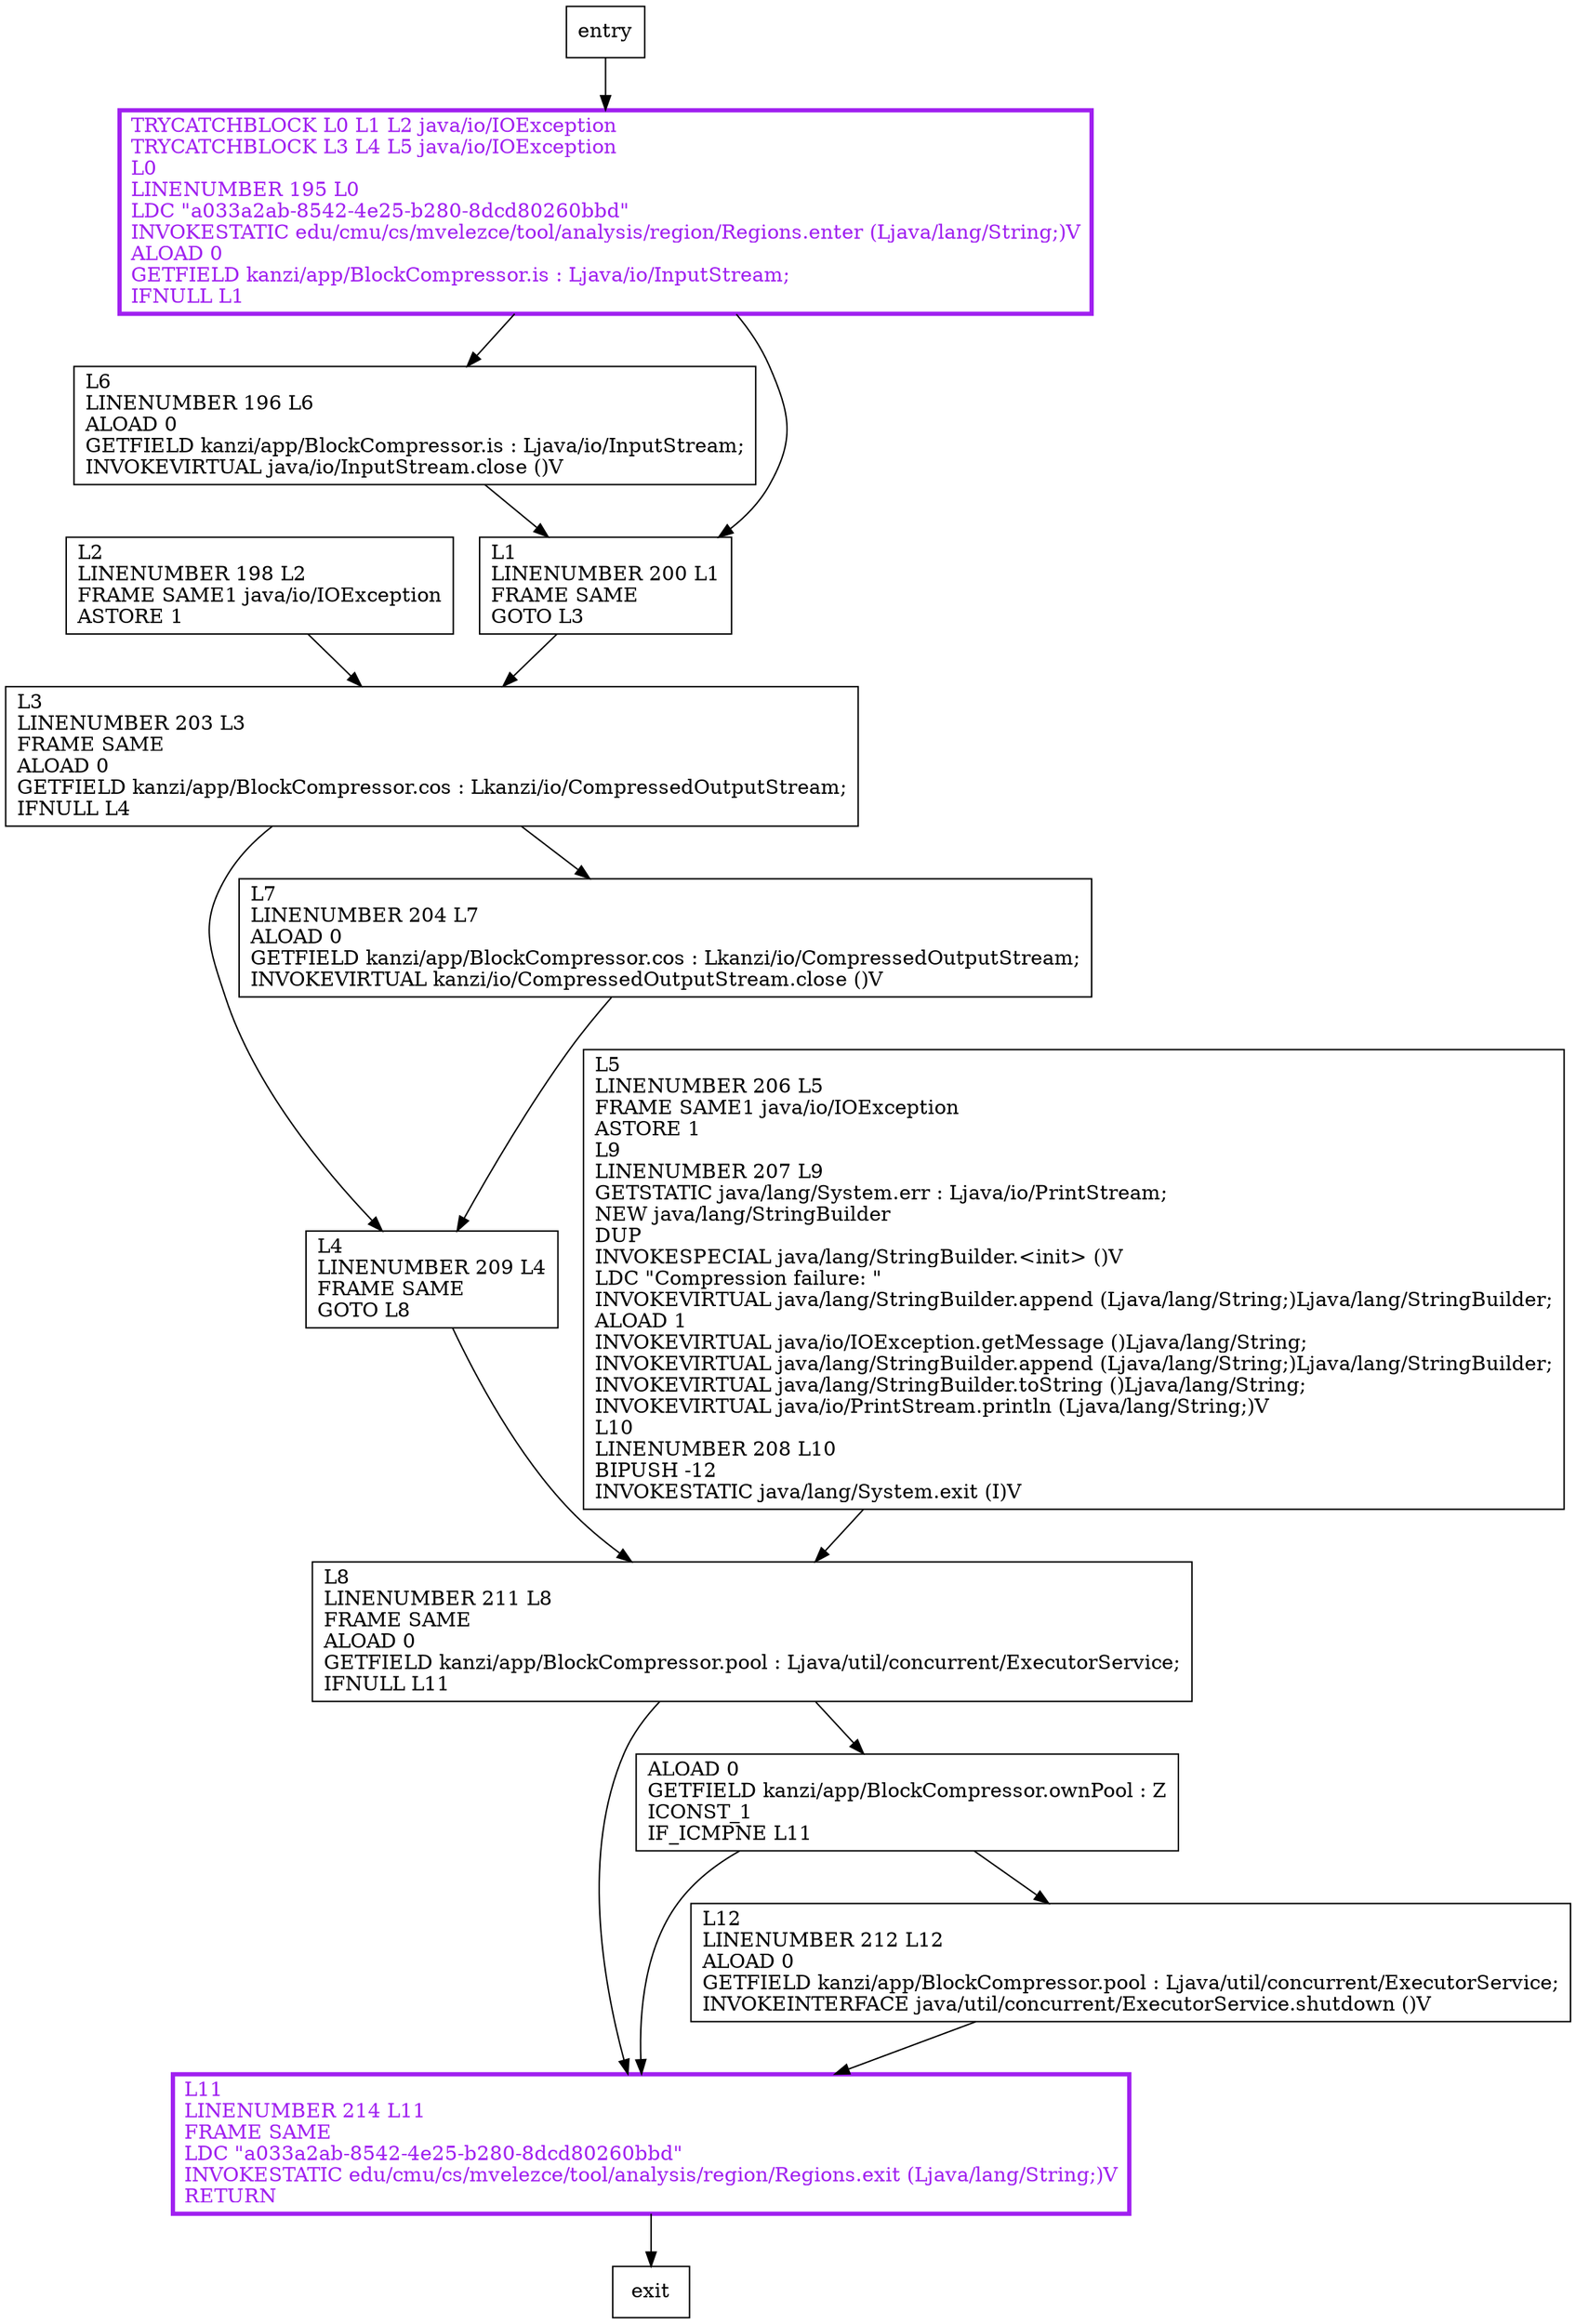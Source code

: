 digraph dispose {
node [shape=record];
895852789 [label="L2\lLINENUMBER 198 L2\lFRAME SAME1 java/io/IOException\lASTORE 1\l"];
1480580265 [label="L11\lLINENUMBER 214 L11\lFRAME SAME\lLDC \"a033a2ab-8542-4e25-b280-8dcd80260bbd\"\lINVOKESTATIC edu/cmu/cs/mvelezce/tool/analysis/region/Regions.exit (Ljava/lang/String;)V\lRETURN\l"];
810793165 [label="L6\lLINENUMBER 196 L6\lALOAD 0\lGETFIELD kanzi/app/BlockCompressor.is : Ljava/io/InputStream;\lINVOKEVIRTUAL java/io/InputStream.close ()V\l"];
735067646 [label="L8\lLINENUMBER 211 L8\lFRAME SAME\lALOAD 0\lGETFIELD kanzi/app/BlockCompressor.pool : Ljava/util/concurrent/ExecutorService;\lIFNULL L11\l"];
1984436875 [label="L12\lLINENUMBER 212 L12\lALOAD 0\lGETFIELD kanzi/app/BlockCompressor.pool : Ljava/util/concurrent/ExecutorService;\lINVOKEINTERFACE java/util/concurrent/ExecutorService.shutdown ()V\l"];
222811665 [label="TRYCATCHBLOCK L0 L1 L2 java/io/IOException\lTRYCATCHBLOCK L3 L4 L5 java/io/IOException\lL0\lLINENUMBER 195 L0\lLDC \"a033a2ab-8542-4e25-b280-8dcd80260bbd\"\lINVOKESTATIC edu/cmu/cs/mvelezce/tool/analysis/region/Regions.enter (Ljava/lang/String;)V\lALOAD 0\lGETFIELD kanzi/app/BlockCompressor.is : Ljava/io/InputStream;\lIFNULL L1\l"];
143425107 [label="L4\lLINENUMBER 209 L4\lFRAME SAME\lGOTO L8\l"];
624179807 [label="L7\lLINENUMBER 204 L7\lALOAD 0\lGETFIELD kanzi/app/BlockCompressor.cos : Lkanzi/io/CompressedOutputStream;\lINVOKEVIRTUAL kanzi/io/CompressedOutputStream.close ()V\l"];
858407545 [label="L5\lLINENUMBER 206 L5\lFRAME SAME1 java/io/IOException\lASTORE 1\lL9\lLINENUMBER 207 L9\lGETSTATIC java/lang/System.err : Ljava/io/PrintStream;\lNEW java/lang/StringBuilder\lDUP\lINVOKESPECIAL java/lang/StringBuilder.\<init\> ()V\lLDC \"Compression failure: \"\lINVOKEVIRTUAL java/lang/StringBuilder.append (Ljava/lang/String;)Ljava/lang/StringBuilder;\lALOAD 1\lINVOKEVIRTUAL java/io/IOException.getMessage ()Ljava/lang/String;\lINVOKEVIRTUAL java/lang/StringBuilder.append (Ljava/lang/String;)Ljava/lang/StringBuilder;\lINVOKEVIRTUAL java/lang/StringBuilder.toString ()Ljava/lang/String;\lINVOKEVIRTUAL java/io/PrintStream.println (Ljava/lang/String;)V\lL10\lLINENUMBER 208 L10\lBIPUSH -12\lINVOKESTATIC java/lang/System.exit (I)V\l"];
1549660979 [label="ALOAD 0\lGETFIELD kanzi/app/BlockCompressor.ownPool : Z\lICONST_1\lIF_ICMPNE L11\l"];
111221102 [label="L3\lLINENUMBER 203 L3\lFRAME SAME\lALOAD 0\lGETFIELD kanzi/app/BlockCompressor.cos : Lkanzi/io/CompressedOutputStream;\lIFNULL L4\l"];
1009790102 [label="L1\lLINENUMBER 200 L1\lFRAME SAME\lGOTO L3\l"];
entry;
exit;
895852789 -> 111221102;
1480580265 -> exit;
810793165 -> 1009790102;
222811665 -> 810793165;
222811665 -> 1009790102;
624179807 -> 143425107;
entry -> 222811665;
735067646 -> 1480580265;
735067646 -> 1549660979;
1984436875 -> 1480580265;
143425107 -> 735067646;
858407545 -> 735067646;
1549660979 -> 1480580265;
1549660979 -> 1984436875;
111221102 -> 143425107;
111221102 -> 624179807;
1009790102 -> 111221102;
1480580265[fontcolor="purple", penwidth=3, color="purple"];
222811665[fontcolor="purple", penwidth=3, color="purple"];
}
